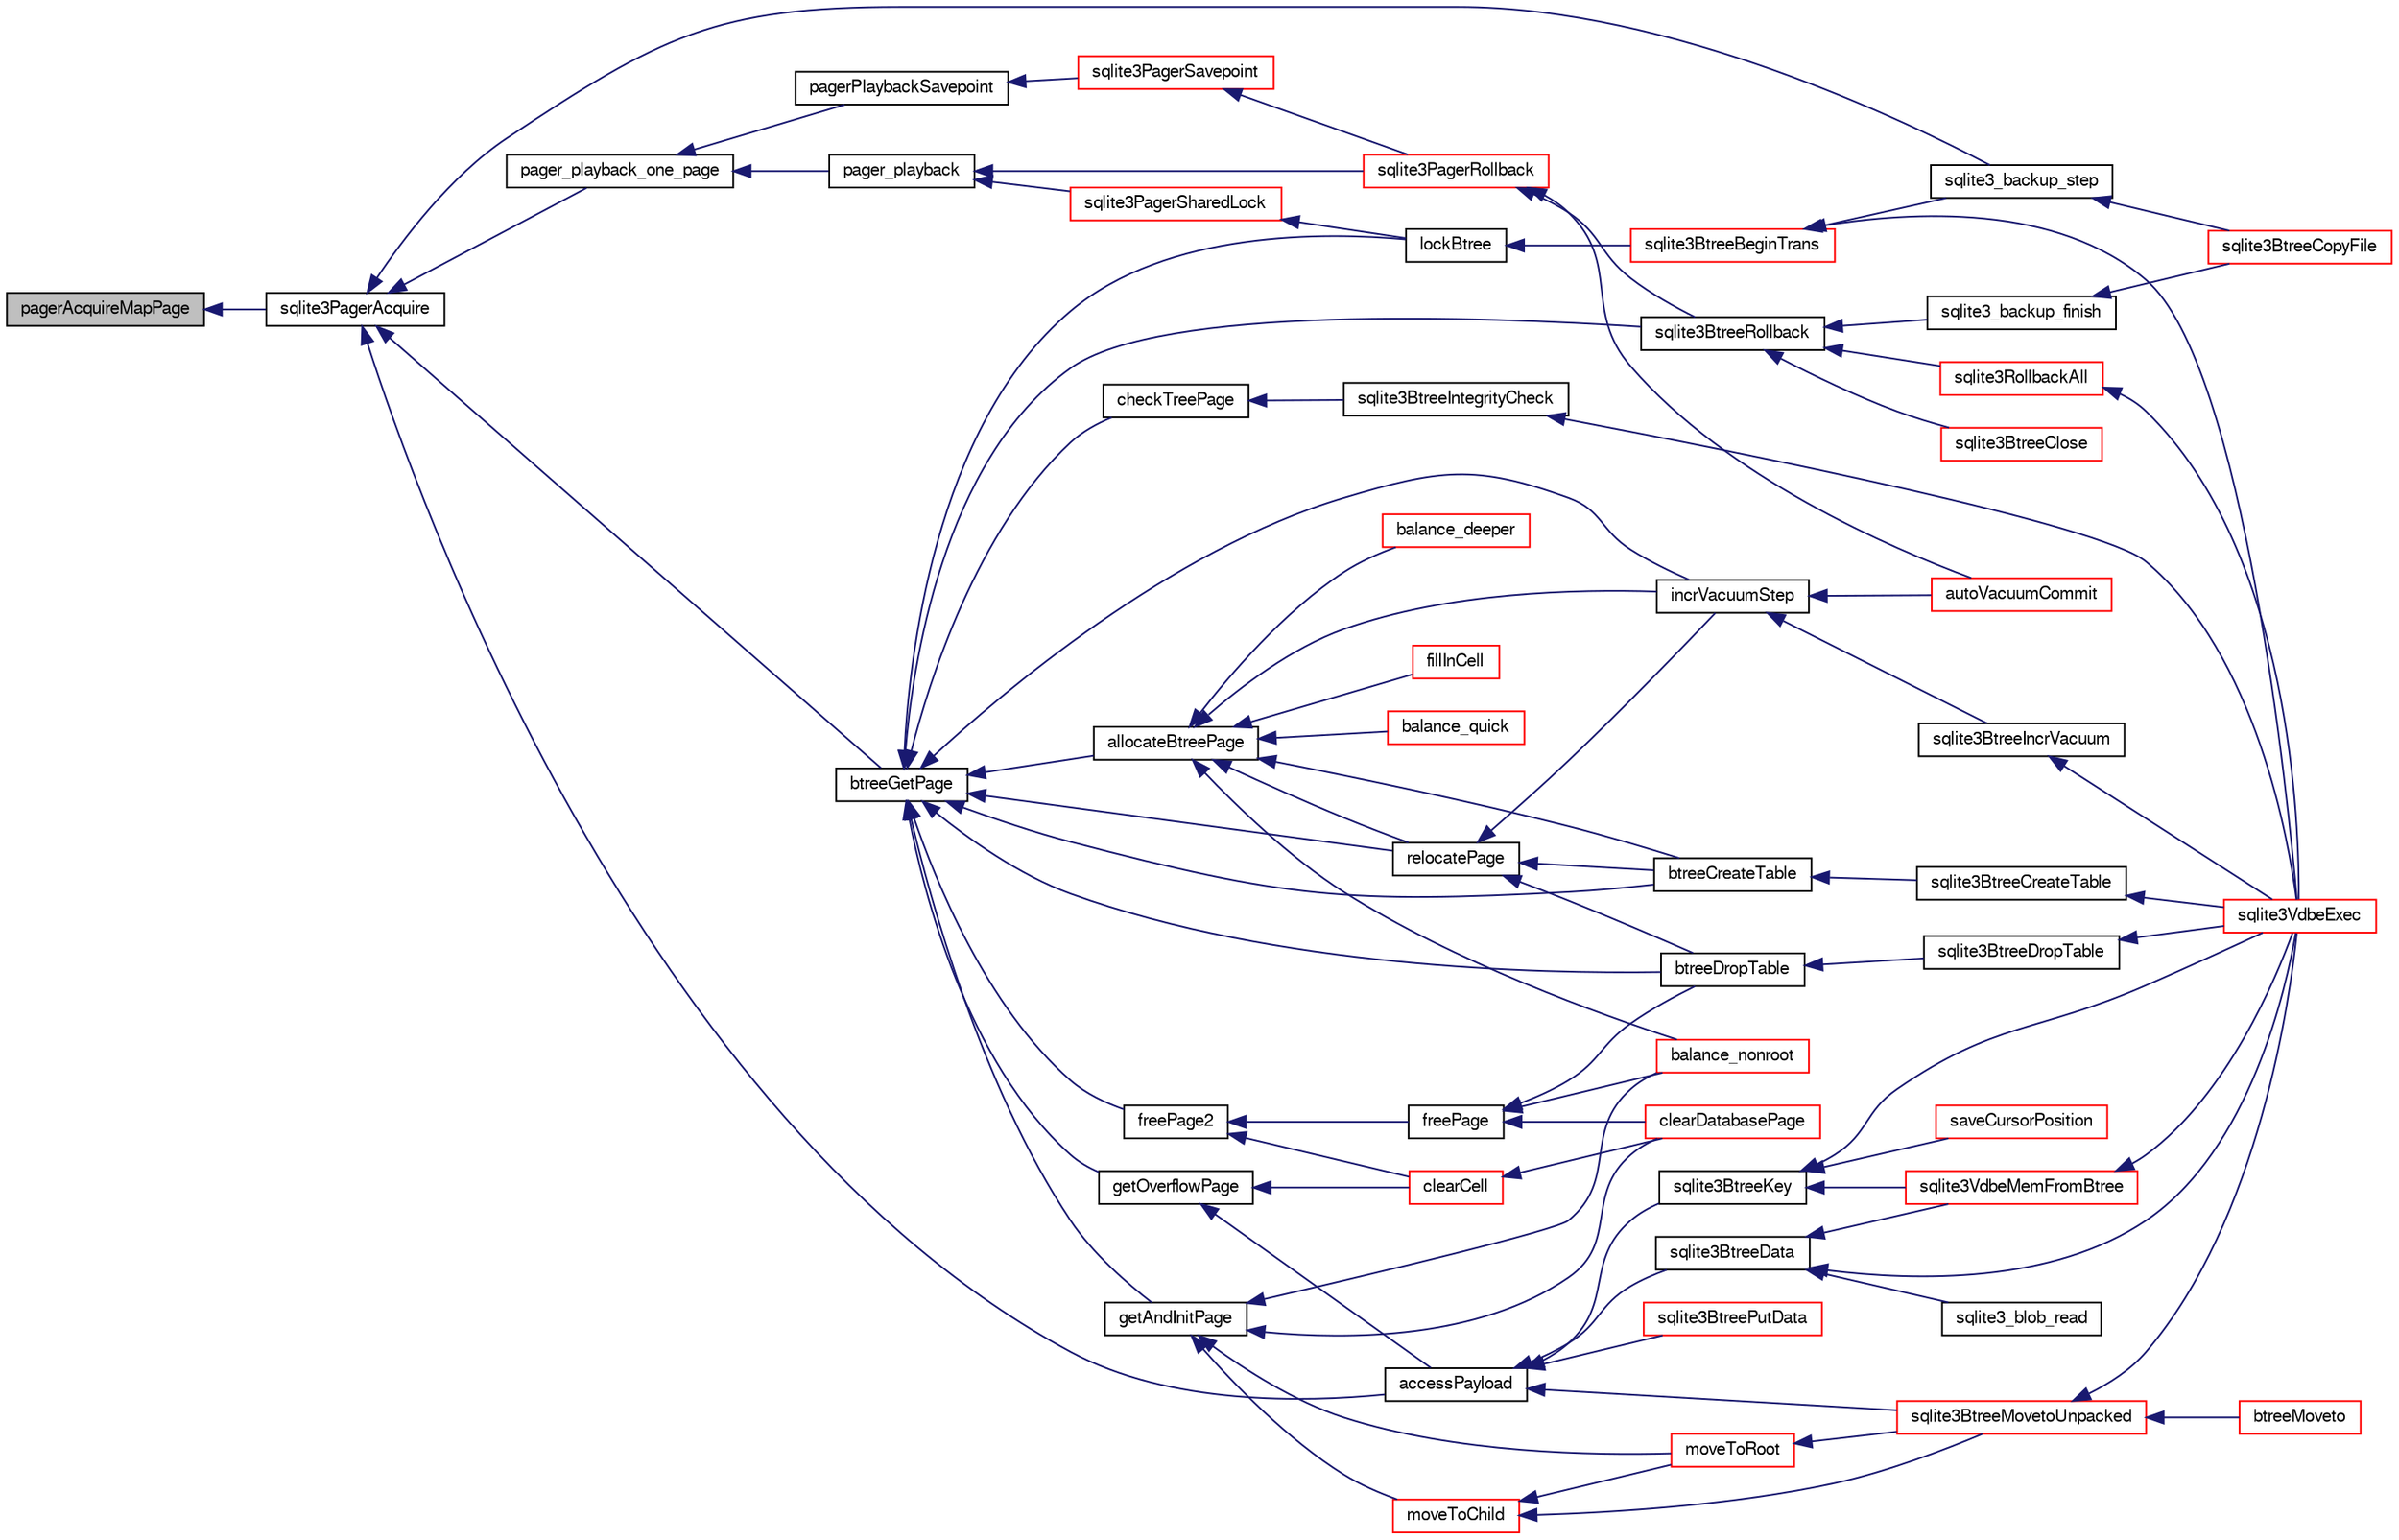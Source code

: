 digraph "pagerAcquireMapPage"
{
  edge [fontname="FreeSans",fontsize="10",labelfontname="FreeSans",labelfontsize="10"];
  node [fontname="FreeSans",fontsize="10",shape=record];
  rankdir="LR";
  Node198673 [label="pagerAcquireMapPage",height=0.2,width=0.4,color="black", fillcolor="grey75", style="filled", fontcolor="black"];
  Node198673 -> Node198674 [dir="back",color="midnightblue",fontsize="10",style="solid",fontname="FreeSans"];
  Node198674 [label="sqlite3PagerAcquire",height=0.2,width=0.4,color="black", fillcolor="white", style="filled",URL="$sqlite3_8c.html#a22a53daafd2bd778cda390312651f994"];
  Node198674 -> Node198675 [dir="back",color="midnightblue",fontsize="10",style="solid",fontname="FreeSans"];
  Node198675 [label="pager_playback_one_page",height=0.2,width=0.4,color="black", fillcolor="white", style="filled",URL="$sqlite3_8c.html#adfca1dee9939482792fe2b4ed982d00e"];
  Node198675 -> Node198676 [dir="back",color="midnightblue",fontsize="10",style="solid",fontname="FreeSans"];
  Node198676 [label="pager_playback",height=0.2,width=0.4,color="black", fillcolor="white", style="filled",URL="$sqlite3_8c.html#a9d9a750a9fc76eb4b668c8a16b164a65"];
  Node198676 -> Node198677 [dir="back",color="midnightblue",fontsize="10",style="solid",fontname="FreeSans"];
  Node198677 [label="sqlite3PagerSharedLock",height=0.2,width=0.4,color="red", fillcolor="white", style="filled",URL="$sqlite3_8c.html#a58c197b629fb6eaacf96c7add57c70df"];
  Node198677 -> Node198940 [dir="back",color="midnightblue",fontsize="10",style="solid",fontname="FreeSans"];
  Node198940 [label="lockBtree",height=0.2,width=0.4,color="black", fillcolor="white", style="filled",URL="$sqlite3_8c.html#a5b808194d3178be15705a420265cee9d"];
  Node198940 -> Node198941 [dir="back",color="midnightblue",fontsize="10",style="solid",fontname="FreeSans"];
  Node198941 [label="sqlite3BtreeBeginTrans",height=0.2,width=0.4,color="red", fillcolor="white", style="filled",URL="$sqlite3_8c.html#a52d6706df15c67c22aa7d0e290c16bf5"];
  Node198941 -> Node198892 [dir="back",color="midnightblue",fontsize="10",style="solid",fontname="FreeSans"];
  Node198892 [label="sqlite3_backup_step",height=0.2,width=0.4,color="black", fillcolor="white", style="filled",URL="$sqlite3_8h.html#a1699b75e98d082eebc465a9e64c35269"];
  Node198892 -> Node198893 [dir="back",color="midnightblue",fontsize="10",style="solid",fontname="FreeSans"];
  Node198893 [label="sqlite3BtreeCopyFile",height=0.2,width=0.4,color="red", fillcolor="white", style="filled",URL="$sqlite3_8c.html#a4d9e19a79f0d5c1dfcef0bd137ae83f9"];
  Node198941 -> Node198679 [dir="back",color="midnightblue",fontsize="10",style="solid",fontname="FreeSans"];
  Node198679 [label="sqlite3VdbeExec",height=0.2,width=0.4,color="red", fillcolor="white", style="filled",URL="$sqlite3_8c.html#a8ce40a614bdc56719c4d642b1e4dfb21"];
  Node198676 -> Node198943 [dir="back",color="midnightblue",fontsize="10",style="solid",fontname="FreeSans"];
  Node198943 [label="sqlite3PagerRollback",height=0.2,width=0.4,color="red", fillcolor="white", style="filled",URL="$sqlite3_8c.html#afdd2ecbb97b7a716892ff6bd10c7dfd0"];
  Node198943 -> Node198980 [dir="back",color="midnightblue",fontsize="10",style="solid",fontname="FreeSans"];
  Node198980 [label="autoVacuumCommit",height=0.2,width=0.4,color="red", fillcolor="white", style="filled",URL="$sqlite3_8c.html#a809d22c6311135ae3048adf41febaef0"];
  Node198943 -> Node199007 [dir="back",color="midnightblue",fontsize="10",style="solid",fontname="FreeSans"];
  Node199007 [label="sqlite3BtreeRollback",height=0.2,width=0.4,color="black", fillcolor="white", style="filled",URL="$sqlite3_8c.html#a317473acdafdd688385c8954f09de186"];
  Node199007 -> Node198952 [dir="back",color="midnightblue",fontsize="10",style="solid",fontname="FreeSans"];
  Node198952 [label="sqlite3BtreeClose",height=0.2,width=0.4,color="red", fillcolor="white", style="filled",URL="$sqlite3_8c.html#a729b65009b66a99200496b09c124df01"];
  Node199007 -> Node198909 [dir="back",color="midnightblue",fontsize="10",style="solid",fontname="FreeSans"];
  Node198909 [label="sqlite3_backup_finish",height=0.2,width=0.4,color="black", fillcolor="white", style="filled",URL="$sqlite3_8h.html#a176857dd58d99be53b6d7305533e0048"];
  Node198909 -> Node198893 [dir="back",color="midnightblue",fontsize="10",style="solid",fontname="FreeSans"];
  Node199007 -> Node198897 [dir="back",color="midnightblue",fontsize="10",style="solid",fontname="FreeSans"];
  Node198897 [label="sqlite3RollbackAll",height=0.2,width=0.4,color="red", fillcolor="white", style="filled",URL="$sqlite3_8c.html#ad902dd388d73208539f557962e3fe6bb"];
  Node198897 -> Node198679 [dir="back",color="midnightblue",fontsize="10",style="solid",fontname="FreeSans"];
  Node198675 -> Node198966 [dir="back",color="midnightblue",fontsize="10",style="solid",fontname="FreeSans"];
  Node198966 [label="pagerPlaybackSavepoint",height=0.2,width=0.4,color="black", fillcolor="white", style="filled",URL="$sqlite3_8c.html#aedf76c3b6661c4244cc3e2c5464fd12e"];
  Node198966 -> Node198967 [dir="back",color="midnightblue",fontsize="10",style="solid",fontname="FreeSans"];
  Node198967 [label="sqlite3PagerSavepoint",height=0.2,width=0.4,color="red", fillcolor="white", style="filled",URL="$sqlite3_8c.html#a8b5f1920b6a8b564a47e243868f2c8d4"];
  Node198967 -> Node198943 [dir="back",color="midnightblue",fontsize="10",style="solid",fontname="FreeSans"];
  Node198674 -> Node199059 [dir="back",color="midnightblue",fontsize="10",style="solid",fontname="FreeSans"];
  Node199059 [label="btreeGetPage",height=0.2,width=0.4,color="black", fillcolor="white", style="filled",URL="$sqlite3_8c.html#ac59679e30ceb0190614fbd19a7feb6de"];
  Node199059 -> Node199040 [dir="back",color="midnightblue",fontsize="10",style="solid",fontname="FreeSans"];
  Node199040 [label="getAndInitPage",height=0.2,width=0.4,color="black", fillcolor="white", style="filled",URL="$sqlite3_8c.html#ae85122d12808231a8d58459440a405ab"];
  Node199040 -> Node199041 [dir="back",color="midnightblue",fontsize="10",style="solid",fontname="FreeSans"];
  Node199041 [label="moveToChild",height=0.2,width=0.4,color="red", fillcolor="white", style="filled",URL="$sqlite3_8c.html#a1dbea539dd841af085ba1e1390922237"];
  Node199041 -> Node199042 [dir="back",color="midnightblue",fontsize="10",style="solid",fontname="FreeSans"];
  Node199042 [label="moveToRoot",height=0.2,width=0.4,color="red", fillcolor="white", style="filled",URL="$sqlite3_8c.html#a2b8fb9bf88e10e7e4dedc8da64e7e956"];
  Node199042 -> Node199013 [dir="back",color="midnightblue",fontsize="10",style="solid",fontname="FreeSans"];
  Node199013 [label="sqlite3BtreeMovetoUnpacked",height=0.2,width=0.4,color="red", fillcolor="white", style="filled",URL="$sqlite3_8c.html#a6d0b5aed55d5e85a0a6bfcae169fe579"];
  Node199013 -> Node199014 [dir="back",color="midnightblue",fontsize="10",style="solid",fontname="FreeSans"];
  Node199014 [label="btreeMoveto",height=0.2,width=0.4,color="red", fillcolor="white", style="filled",URL="$sqlite3_8c.html#a13481d732f5bb516f599d16a428034c4"];
  Node199013 -> Node198679 [dir="back",color="midnightblue",fontsize="10",style="solid",fontname="FreeSans"];
  Node199041 -> Node199013 [dir="back",color="midnightblue",fontsize="10",style="solid",fontname="FreeSans"];
  Node199040 -> Node199042 [dir="back",color="midnightblue",fontsize="10",style="solid",fontname="FreeSans"];
  Node199040 -> Node198986 [dir="back",color="midnightblue",fontsize="10",style="solid",fontname="FreeSans"];
  Node198986 [label="balance_nonroot",height=0.2,width=0.4,color="red", fillcolor="white", style="filled",URL="$sqlite3_8c.html#a513ba5c0beb3462a4b60064469f1539d"];
  Node199040 -> Node198995 [dir="back",color="midnightblue",fontsize="10",style="solid",fontname="FreeSans"];
  Node198995 [label="clearDatabasePage",height=0.2,width=0.4,color="red", fillcolor="white", style="filled",URL="$sqlite3_8c.html#aecc3046a56feeeabd3ca93c0685e35d5"];
  Node199059 -> Node198940 [dir="back",color="midnightblue",fontsize="10",style="solid",fontname="FreeSans"];
  Node199059 -> Node198977 [dir="back",color="midnightblue",fontsize="10",style="solid",fontname="FreeSans"];
  Node198977 [label="relocatePage",height=0.2,width=0.4,color="black", fillcolor="white", style="filled",URL="$sqlite3_8c.html#af8fb5934ff87b02845c89350c57fd2bc"];
  Node198977 -> Node198978 [dir="back",color="midnightblue",fontsize="10",style="solid",fontname="FreeSans"];
  Node198978 [label="incrVacuumStep",height=0.2,width=0.4,color="black", fillcolor="white", style="filled",URL="$sqlite3_8c.html#a68a85130a567f1700dc0907ec9227892"];
  Node198978 -> Node198979 [dir="back",color="midnightblue",fontsize="10",style="solid",fontname="FreeSans"];
  Node198979 [label="sqlite3BtreeIncrVacuum",height=0.2,width=0.4,color="black", fillcolor="white", style="filled",URL="$sqlite3_8c.html#a0b4c98acfd785fc6d5dc5c3237030318"];
  Node198979 -> Node198679 [dir="back",color="midnightblue",fontsize="10",style="solid",fontname="FreeSans"];
  Node198978 -> Node198980 [dir="back",color="midnightblue",fontsize="10",style="solid",fontname="FreeSans"];
  Node198977 -> Node198981 [dir="back",color="midnightblue",fontsize="10",style="solid",fontname="FreeSans"];
  Node198981 [label="btreeCreateTable",height=0.2,width=0.4,color="black", fillcolor="white", style="filled",URL="$sqlite3_8c.html#a48e09eaac366a6b585edd02553872954"];
  Node198981 -> Node198982 [dir="back",color="midnightblue",fontsize="10",style="solid",fontname="FreeSans"];
  Node198982 [label="sqlite3BtreeCreateTable",height=0.2,width=0.4,color="black", fillcolor="white", style="filled",URL="$sqlite3_8c.html#a1a9ef91a0faff12254ec3f58cade3291"];
  Node198982 -> Node198679 [dir="back",color="midnightblue",fontsize="10",style="solid",fontname="FreeSans"];
  Node198977 -> Node198983 [dir="back",color="midnightblue",fontsize="10",style="solid",fontname="FreeSans"];
  Node198983 [label="btreeDropTable",height=0.2,width=0.4,color="black", fillcolor="white", style="filled",URL="$sqlite3_8c.html#abba4061ea34842db278e91f537d2c2ff"];
  Node198983 -> Node198984 [dir="back",color="midnightblue",fontsize="10",style="solid",fontname="FreeSans"];
  Node198984 [label="sqlite3BtreeDropTable",height=0.2,width=0.4,color="black", fillcolor="white", style="filled",URL="$sqlite3_8c.html#a7b9a218bc08d8acfc94b74ea5c47eaa8"];
  Node198984 -> Node198679 [dir="back",color="midnightblue",fontsize="10",style="solid",fontname="FreeSans"];
  Node199059 -> Node198978 [dir="back",color="midnightblue",fontsize="10",style="solid",fontname="FreeSans"];
  Node199059 -> Node199007 [dir="back",color="midnightblue",fontsize="10",style="solid",fontname="FreeSans"];
  Node199059 -> Node199001 [dir="back",color="midnightblue",fontsize="10",style="solid",fontname="FreeSans"];
  Node199001 [label="getOverflowPage",height=0.2,width=0.4,color="black", fillcolor="white", style="filled",URL="$sqlite3_8c.html#af907f898e049d621e2c9dc1ed1d63cf4"];
  Node199001 -> Node199002 [dir="back",color="midnightblue",fontsize="10",style="solid",fontname="FreeSans"];
  Node199002 [label="accessPayload",height=0.2,width=0.4,color="black", fillcolor="white", style="filled",URL="$sqlite3_8c.html#acf70e6d3cb6afd54d677b3dffb6959d2"];
  Node199002 -> Node199003 [dir="back",color="midnightblue",fontsize="10",style="solid",fontname="FreeSans"];
  Node199003 [label="sqlite3BtreeKey",height=0.2,width=0.4,color="black", fillcolor="white", style="filled",URL="$sqlite3_8c.html#ac2d5b22a7aae9c57b8a4ef7be643c1cd"];
  Node199003 -> Node199004 [dir="back",color="midnightblue",fontsize="10",style="solid",fontname="FreeSans"];
  Node199004 [label="saveCursorPosition",height=0.2,width=0.4,color="red", fillcolor="white", style="filled",URL="$sqlite3_8c.html#a1fd19e15f7d2a03087f0c1f287dda917"];
  Node199003 -> Node199009 [dir="back",color="midnightblue",fontsize="10",style="solid",fontname="FreeSans"];
  Node199009 [label="sqlite3VdbeMemFromBtree",height=0.2,width=0.4,color="red", fillcolor="white", style="filled",URL="$sqlite3_8c.html#a2f4630d8648b1bf4ffcda8c6813518d2"];
  Node199009 -> Node198679 [dir="back",color="midnightblue",fontsize="10",style="solid",fontname="FreeSans"];
  Node199003 -> Node198679 [dir="back",color="midnightblue",fontsize="10",style="solid",fontname="FreeSans"];
  Node199002 -> Node199012 [dir="back",color="midnightblue",fontsize="10",style="solid",fontname="FreeSans"];
  Node199012 [label="sqlite3BtreeData",height=0.2,width=0.4,color="black", fillcolor="white", style="filled",URL="$sqlite3_8c.html#a1790f0a3e62aea4361ab60996272a78c"];
  Node199012 -> Node199009 [dir="back",color="midnightblue",fontsize="10",style="solid",fontname="FreeSans"];
  Node199012 -> Node198679 [dir="back",color="midnightblue",fontsize="10",style="solid",fontname="FreeSans"];
  Node199012 -> Node198904 [dir="back",color="midnightblue",fontsize="10",style="solid",fontname="FreeSans"];
  Node198904 [label="sqlite3_blob_read",height=0.2,width=0.4,color="black", fillcolor="white", style="filled",URL="$sqlite3_8h.html#ae63f397da378931a64a597069ce3532a"];
  Node199002 -> Node199013 [dir="back",color="midnightblue",fontsize="10",style="solid",fontname="FreeSans"];
  Node199002 -> Node199008 [dir="back",color="midnightblue",fontsize="10",style="solid",fontname="FreeSans"];
  Node199008 [label="sqlite3BtreePutData",height=0.2,width=0.4,color="red", fillcolor="white", style="filled",URL="$sqlite3_8c.html#a3de4f8662e8ea70d283bd57db1152a4c"];
  Node199001 -> Node198998 [dir="back",color="midnightblue",fontsize="10",style="solid",fontname="FreeSans"];
  Node198998 [label="clearCell",height=0.2,width=0.4,color="red", fillcolor="white", style="filled",URL="$sqlite3_8c.html#acde9692b1b53b7e35fa3ee62c01a0341"];
  Node198998 -> Node198995 [dir="back",color="midnightblue",fontsize="10",style="solid",fontname="FreeSans"];
  Node199059 -> Node199018 [dir="back",color="midnightblue",fontsize="10",style="solid",fontname="FreeSans"];
  Node199018 [label="allocateBtreePage",height=0.2,width=0.4,color="black", fillcolor="white", style="filled",URL="$sqlite3_8c.html#ae84ce1103eabfe9455a6a59e6cec4a33"];
  Node199018 -> Node198977 [dir="back",color="midnightblue",fontsize="10",style="solid",fontname="FreeSans"];
  Node199018 -> Node198978 [dir="back",color="midnightblue",fontsize="10",style="solid",fontname="FreeSans"];
  Node199018 -> Node198999 [dir="back",color="midnightblue",fontsize="10",style="solid",fontname="FreeSans"];
  Node198999 [label="fillInCell",height=0.2,width=0.4,color="red", fillcolor="white", style="filled",URL="$sqlite3_8c.html#ab66a77004cf93954f2aae7e52a4e51a7"];
  Node199018 -> Node198992 [dir="back",color="midnightblue",fontsize="10",style="solid",fontname="FreeSans"];
  Node198992 [label="balance_quick",height=0.2,width=0.4,color="red", fillcolor="white", style="filled",URL="$sqlite3_8c.html#a92f1869a02b8b9196e5ea7ed2e61c328"];
  Node199018 -> Node198986 [dir="back",color="midnightblue",fontsize="10",style="solid",fontname="FreeSans"];
  Node199018 -> Node198990 [dir="back",color="midnightblue",fontsize="10",style="solid",fontname="FreeSans"];
  Node198990 [label="balance_deeper",height=0.2,width=0.4,color="red", fillcolor="white", style="filled",URL="$sqlite3_8c.html#af8eafba12a6ebc987cf6ae89f4cce1a8"];
  Node199018 -> Node198981 [dir="back",color="midnightblue",fontsize="10",style="solid",fontname="FreeSans"];
  Node199059 -> Node198993 [dir="back",color="midnightblue",fontsize="10",style="solid",fontname="FreeSans"];
  Node198993 [label="freePage2",height=0.2,width=0.4,color="black", fillcolor="white", style="filled",URL="$sqlite3_8c.html#a625a2c2bdaf95cdb3a7cb945201f7efb"];
  Node198993 -> Node198994 [dir="back",color="midnightblue",fontsize="10",style="solid",fontname="FreeSans"];
  Node198994 [label="freePage",height=0.2,width=0.4,color="black", fillcolor="white", style="filled",URL="$sqlite3_8c.html#ad98f5006fdec390948dd2966cf0cf12f"];
  Node198994 -> Node198986 [dir="back",color="midnightblue",fontsize="10",style="solid",fontname="FreeSans"];
  Node198994 -> Node198995 [dir="back",color="midnightblue",fontsize="10",style="solid",fontname="FreeSans"];
  Node198994 -> Node198983 [dir="back",color="midnightblue",fontsize="10",style="solid",fontname="FreeSans"];
  Node198993 -> Node198998 [dir="back",color="midnightblue",fontsize="10",style="solid",fontname="FreeSans"];
  Node199059 -> Node198981 [dir="back",color="midnightblue",fontsize="10",style="solid",fontname="FreeSans"];
  Node199059 -> Node198983 [dir="back",color="midnightblue",fontsize="10",style="solid",fontname="FreeSans"];
  Node199059 -> Node199021 [dir="back",color="midnightblue",fontsize="10",style="solid",fontname="FreeSans"];
  Node199021 [label="checkTreePage",height=0.2,width=0.4,color="black", fillcolor="white", style="filled",URL="$sqlite3_8c.html#a0bdac89d12e5ac328d260ae8259777b2"];
  Node199021 -> Node199022 [dir="back",color="midnightblue",fontsize="10",style="solid",fontname="FreeSans"];
  Node199022 [label="sqlite3BtreeIntegrityCheck",height=0.2,width=0.4,color="black", fillcolor="white", style="filled",URL="$sqlite3_8c.html#aa00011902d9e5ba26452d147c43fa1d8"];
  Node199022 -> Node198679 [dir="back",color="midnightblue",fontsize="10",style="solid",fontname="FreeSans"];
  Node198674 -> Node199002 [dir="back",color="midnightblue",fontsize="10",style="solid",fontname="FreeSans"];
  Node198674 -> Node198892 [dir="back",color="midnightblue",fontsize="10",style="solid",fontname="FreeSans"];
}
